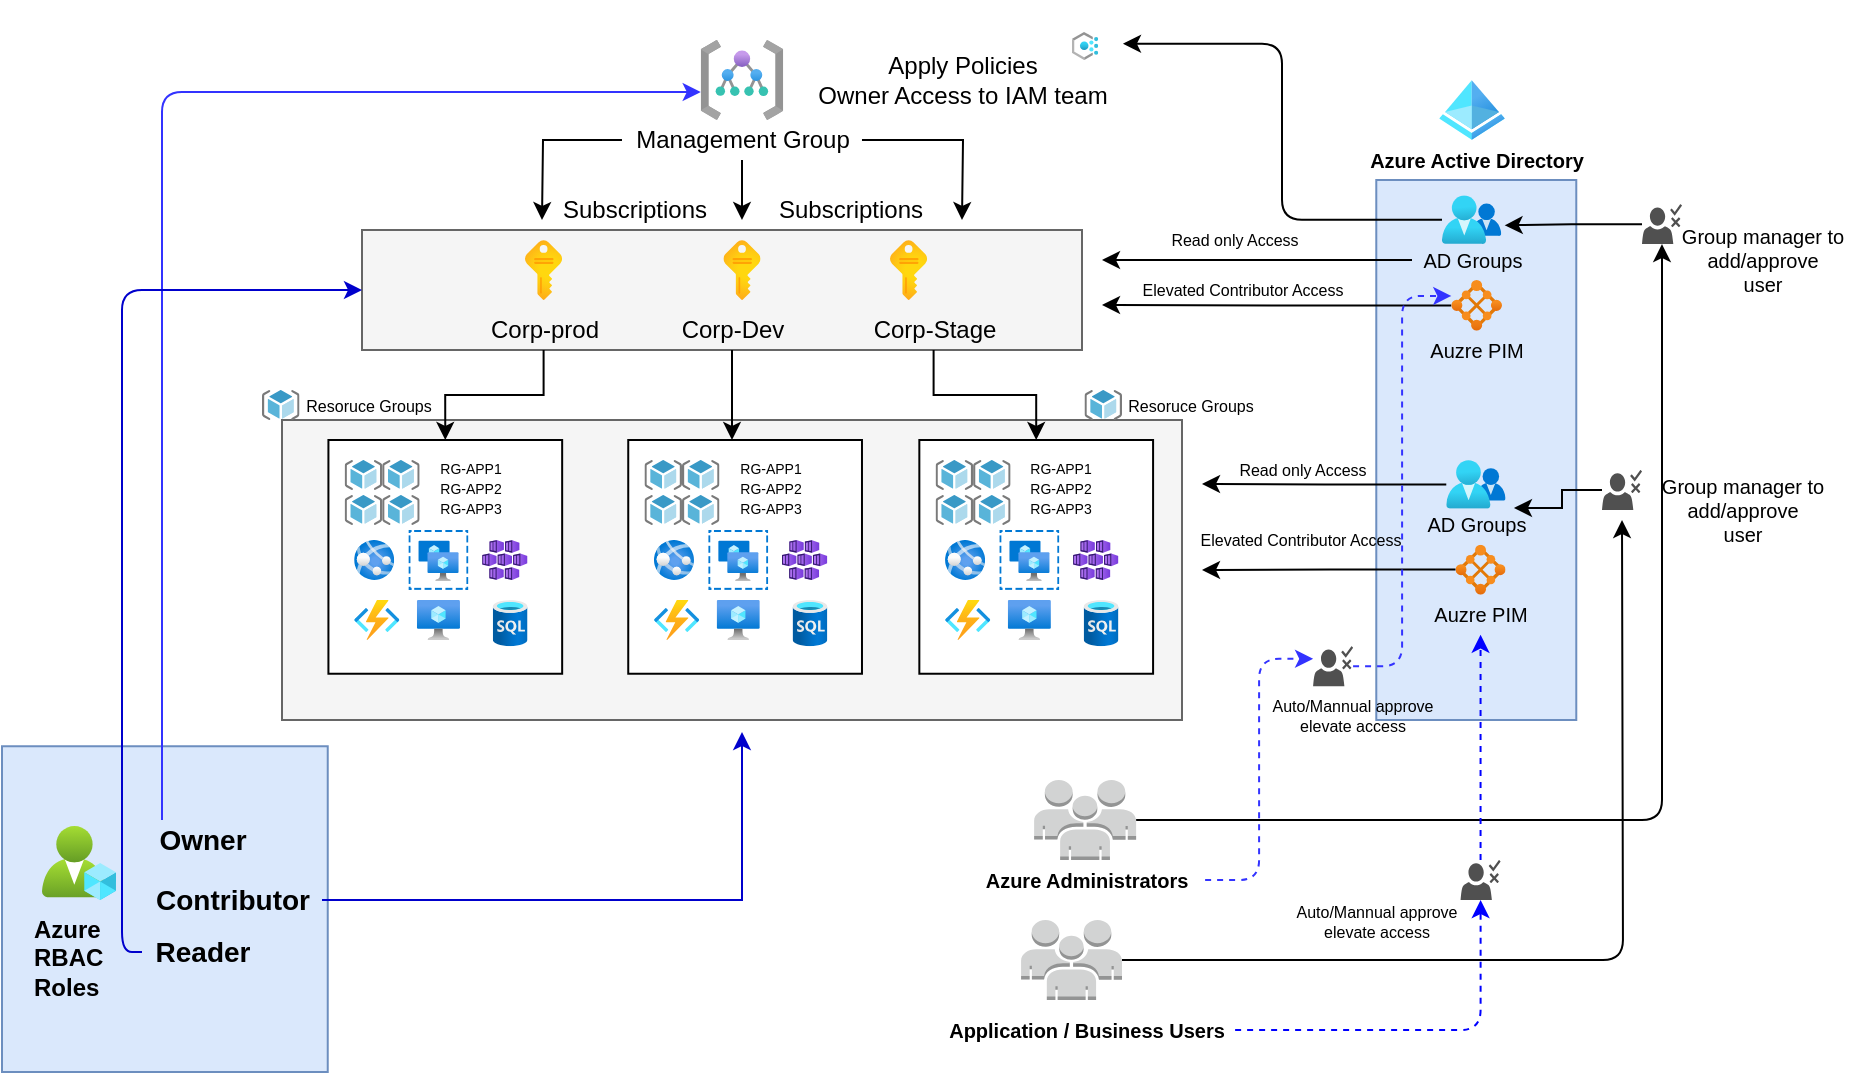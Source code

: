 <mxfile version="14.3.0" type="github">
  <diagram id="sxMJ_nap7cBqD4o1403F" name="Page-1">
    <mxGraphModel dx="1043" dy="507" grid="1" gridSize="10" guides="1" tooltips="1" connect="1" arrows="1" fold="1" page="1" pageScale="1" pageWidth="1169" pageHeight="827" math="0" shadow="0">
      <root>
        <mxCell id="0" />
        <mxCell id="1" parent="0" />
        <mxCell id="un5sAC3a2ipCCexAvyBw-17" value="" style="whiteSpace=wrap;html=1;aspect=fixed;fontSize=14;fillColor=#dae8fc;strokeColor=#6c8ebf;" vertex="1" parent="1">
          <mxGeometry y="477.13" width="162.87" height="162.87" as="geometry" />
        </mxCell>
        <mxCell id="IpSXLrwP37XdnlG8DyKs-26" value="" style="rounded=0;whiteSpace=wrap;html=1;fontSize=8;fillColor=#f5f5f5;strokeColor=#666666;fontColor=#333333;" parent="1" vertex="1">
          <mxGeometry x="140" y="314" width="450" height="150" as="geometry" />
        </mxCell>
        <mxCell id="IpSXLrwP37XdnlG8DyKs-18" value="" style="rounded=0;whiteSpace=wrap;html=1;fontSize=10;fillColor=#dae8fc;strokeColor=#6c8ebf;" parent="1" vertex="1">
          <mxGeometry x="687.14" y="194" width="100" height="270" as="geometry" />
        </mxCell>
        <mxCell id="25LvW-JFgtDjOyR0rEGd-62" value="" style="whiteSpace=wrap;html=1;aspect=fixed;" parent="1" vertex="1">
          <mxGeometry x="163.21" y="324" width="116.87" height="116.87" as="geometry" />
        </mxCell>
        <mxCell id="25LvW-JFgtDjOyR0rEGd-10" value="" style="rounded=0;whiteSpace=wrap;html=1;fillColor=#f5f5f5;strokeColor=#666666;fontColor=#333333;" parent="1" vertex="1">
          <mxGeometry x="180" y="219" width="360" height="60" as="geometry" />
        </mxCell>
        <mxCell id="25LvW-JFgtDjOyR0rEGd-2" value="" style="aspect=fixed;html=1;points=[];align=center;image;fontSize=12;image=img/lib/azure2/general/Management_Groups.svg;" parent="1" vertex="1">
          <mxGeometry x="349.37" y="124" width="41.25" height="40" as="geometry" />
        </mxCell>
        <mxCell id="25LvW-JFgtDjOyR0rEGd-26" style="edgeStyle=orthogonalEdgeStyle;rounded=0;orthogonalLoop=1;jettySize=auto;html=1;" parent="1" source="25LvW-JFgtDjOyR0rEGd-3" edge="1">
          <mxGeometry relative="1" as="geometry">
            <mxPoint x="270" y="214" as="targetPoint" />
          </mxGeometry>
        </mxCell>
        <mxCell id="25LvW-JFgtDjOyR0rEGd-27" style="edgeStyle=orthogonalEdgeStyle;rounded=0;orthogonalLoop=1;jettySize=auto;html=1;" parent="1" source="25LvW-JFgtDjOyR0rEGd-3" edge="1">
          <mxGeometry relative="1" as="geometry">
            <mxPoint x="369.99" y="214" as="targetPoint" />
          </mxGeometry>
        </mxCell>
        <mxCell id="25LvW-JFgtDjOyR0rEGd-122" style="edgeStyle=orthogonalEdgeStyle;rounded=0;orthogonalLoop=1;jettySize=auto;html=1;fontSize=7;" parent="1" source="25LvW-JFgtDjOyR0rEGd-3" edge="1">
          <mxGeometry relative="1" as="geometry">
            <mxPoint x="480" y="214" as="targetPoint" />
          </mxGeometry>
        </mxCell>
        <mxCell id="25LvW-JFgtDjOyR0rEGd-3" value="Management Group" style="text;html=1;align=center;verticalAlign=middle;resizable=0;points=[];autosize=1;" parent="1" vertex="1">
          <mxGeometry x="309.99" y="164" width="120" height="20" as="geometry" />
        </mxCell>
        <mxCell id="25LvW-JFgtDjOyR0rEGd-52" style="edgeStyle=orthogonalEdgeStyle;rounded=0;orthogonalLoop=1;jettySize=auto;html=1;entryX=0.5;entryY=0;entryDx=0;entryDy=0;" parent="1" source="25LvW-JFgtDjOyR0rEGd-6" target="25LvW-JFgtDjOyR0rEGd-62" edge="1">
          <mxGeometry relative="1" as="geometry">
            <mxPoint x="130" y="314" as="targetPoint" />
          </mxGeometry>
        </mxCell>
        <mxCell id="25LvW-JFgtDjOyR0rEGd-6" value="Corp-prod" style="text;html=1;align=center;verticalAlign=middle;resizable=0;points=[];autosize=1;" parent="1" vertex="1">
          <mxGeometry x="235.78" y="259" width="70" height="20" as="geometry" />
        </mxCell>
        <mxCell id="25LvW-JFgtDjOyR0rEGd-53" style="edgeStyle=orthogonalEdgeStyle;rounded=0;orthogonalLoop=1;jettySize=auto;html=1;" parent="1" source="25LvW-JFgtDjOyR0rEGd-7" edge="1">
          <mxGeometry relative="1" as="geometry">
            <mxPoint x="365" y="324" as="targetPoint" />
          </mxGeometry>
        </mxCell>
        <mxCell id="25LvW-JFgtDjOyR0rEGd-7" value="Corp-Dev" style="text;html=1;align=center;verticalAlign=middle;resizable=0;points=[];autosize=1;" parent="1" vertex="1">
          <mxGeometry x="330" y="259" width="70" height="20" as="geometry" />
        </mxCell>
        <mxCell id="25LvW-JFgtDjOyR0rEGd-54" style="edgeStyle=orthogonalEdgeStyle;rounded=0;orthogonalLoop=1;jettySize=auto;html=1;entryX=0.5;entryY=0;entryDx=0;entryDy=0;" parent="1" source="25LvW-JFgtDjOyR0rEGd-8" target="25LvW-JFgtDjOyR0rEGd-107" edge="1">
          <mxGeometry relative="1" as="geometry">
            <mxPoint x="610" y="314" as="targetPoint" />
          </mxGeometry>
        </mxCell>
        <mxCell id="25LvW-JFgtDjOyR0rEGd-8" value="Corp-Stage" style="text;html=1;align=center;verticalAlign=middle;resizable=0;points=[];autosize=1;" parent="1" vertex="1">
          <mxGeometry x="425.78" y="259" width="80" height="20" as="geometry" />
        </mxCell>
        <mxCell id="25LvW-JFgtDjOyR0rEGd-22" value="Apply Policies&lt;br&gt;Owner Access to IAM team" style="text;html=1;align=center;verticalAlign=middle;resizable=0;points=[];autosize=1;" parent="1" vertex="1">
          <mxGeometry x="400" y="129" width="160" height="30" as="geometry" />
        </mxCell>
        <mxCell id="25LvW-JFgtDjOyR0rEGd-29" value="" style="aspect=fixed;html=1;points=[];align=center;image;fontSize=12;image=img/lib/azure2/general/Subscriptions.svg;" parent="1" vertex="1">
          <mxGeometry x="261.49" y="224" width="18.59" height="30" as="geometry" />
        </mxCell>
        <mxCell id="25LvW-JFgtDjOyR0rEGd-30" value="" style="aspect=fixed;html=1;points=[];align=center;image;fontSize=12;image=img/lib/azure2/general/Subscriptions.svg;" parent="1" vertex="1">
          <mxGeometry x="360.7" y="224" width="18.59" height="30" as="geometry" />
        </mxCell>
        <mxCell id="25LvW-JFgtDjOyR0rEGd-31" value="" style="aspect=fixed;html=1;points=[];align=center;image;fontSize=12;image=img/lib/azure2/general/Subscriptions.svg;" parent="1" vertex="1">
          <mxGeometry x="444" y="224" width="18.59" height="30" as="geometry" />
        </mxCell>
        <mxCell id="25LvW-JFgtDjOyR0rEGd-32" value="Subscriptions" style="text;html=1;align=center;verticalAlign=middle;resizable=0;points=[];autosize=1;" parent="1" vertex="1">
          <mxGeometry x="270.7" y="199" width="90" height="20" as="geometry" />
        </mxCell>
        <mxCell id="25LvW-JFgtDjOyR0rEGd-33" value="" style="aspect=fixed;html=1;points=[];align=center;image;fontSize=12;image=img/lib/mscae/ResourceGroup.svg;" parent="1" vertex="1">
          <mxGeometry x="171.33" y="334" width="18.75" height="15" as="geometry" />
        </mxCell>
        <mxCell id="25LvW-JFgtDjOyR0rEGd-34" value="" style="aspect=fixed;html=1;points=[];align=center;image;fontSize=12;image=img/lib/mscae/ResourceGroup.svg;" parent="1" vertex="1">
          <mxGeometry x="190.08" y="351.5" width="18.75" height="15" as="geometry" />
        </mxCell>
        <mxCell id="25LvW-JFgtDjOyR0rEGd-35" value="" style="aspect=fixed;html=1;points=[];align=center;image;fontSize=12;image=img/lib/mscae/ResourceGroup.svg;" parent="1" vertex="1">
          <mxGeometry x="171.33" y="351.5" width="18.75" height="15" as="geometry" />
        </mxCell>
        <mxCell id="25LvW-JFgtDjOyR0rEGd-36" value="" style="aspect=fixed;html=1;points=[];align=center;image;fontSize=12;image=img/lib/mscae/ResourceGroup.svg;" parent="1" vertex="1">
          <mxGeometry x="190.08" y="334" width="18.75" height="15" as="geometry" />
        </mxCell>
        <mxCell id="25LvW-JFgtDjOyR0rEGd-45" value="RG-APP1" style="text;html=1;align=center;verticalAlign=middle;resizable=0;points=[];autosize=1;fontSize=7;" parent="1" vertex="1">
          <mxGeometry x="208.83" y="334" width="50" height="10" as="geometry" />
        </mxCell>
        <mxCell id="25LvW-JFgtDjOyR0rEGd-66" value="RG-APP2" style="text;html=1;align=center;verticalAlign=middle;resizable=0;points=[];autosize=1;fontSize=7;" parent="1" vertex="1">
          <mxGeometry x="208.83" y="344" width="50" height="10" as="geometry" />
        </mxCell>
        <mxCell id="25LvW-JFgtDjOyR0rEGd-67" value="RG-APP3" style="text;html=1;align=center;verticalAlign=middle;resizable=0;points=[];autosize=1;fontSize=7;" parent="1" vertex="1">
          <mxGeometry x="208.83" y="354" width="50" height="10" as="geometry" />
        </mxCell>
        <mxCell id="25LvW-JFgtDjOyR0rEGd-83" value="" style="aspect=fixed;html=1;points=[];align=center;image;fontSize=12;image=img/lib/azure2/compute/App_Services.svg;" parent="1" vertex="1">
          <mxGeometry x="176.08" y="374" width="20" height="20" as="geometry" />
        </mxCell>
        <mxCell id="25LvW-JFgtDjOyR0rEGd-86" value="" style="aspect=fixed;html=1;points=[];align=center;image;fontSize=12;image=img/lib/azure2/compute/Availability_Sets.svg;" parent="1" vertex="1">
          <mxGeometry x="203.21" y="369" width="30" height="30" as="geometry" />
        </mxCell>
        <mxCell id="25LvW-JFgtDjOyR0rEGd-87" value="" style="aspect=fixed;html=1;points=[];align=center;image;fontSize=12;image=img/lib/azure2/compute/Container_Services_Deprecated.svg;" parent="1" vertex="1">
          <mxGeometry x="240.08" y="374" width="22.67" height="20" as="geometry" />
        </mxCell>
        <mxCell id="25LvW-JFgtDjOyR0rEGd-89" value="" style="aspect=fixed;html=1;points=[];align=center;image;fontSize=12;image=img/lib/azure2/compute/Function_Apps.svg;" parent="1" vertex="1">
          <mxGeometry x="176.08" y="404" width="22.67" height="20" as="geometry" />
        </mxCell>
        <mxCell id="25LvW-JFgtDjOyR0rEGd-90" value="" style="aspect=fixed;html=1;points=[];align=center;image;fontSize=12;image=img/lib/azure2/compute/Virtual_Machine.svg;" parent="1" vertex="1">
          <mxGeometry x="207.43" y="404" width="21.56" height="20" as="geometry" />
        </mxCell>
        <mxCell id="25LvW-JFgtDjOyR0rEGd-91" value="" style="aspect=fixed;html=1;points=[];align=center;image;fontSize=12;image=img/lib/azure2/databases/SQL_Database.svg;" parent="1" vertex="1">
          <mxGeometry x="245.4" y="404" width="17.35" height="23.13" as="geometry" />
        </mxCell>
        <mxCell id="25LvW-JFgtDjOyR0rEGd-92" value="" style="whiteSpace=wrap;html=1;aspect=fixed;" parent="1" vertex="1">
          <mxGeometry x="313.12" y="324" width="116.87" height="116.87" as="geometry" />
        </mxCell>
        <mxCell id="25LvW-JFgtDjOyR0rEGd-93" value="" style="aspect=fixed;html=1;points=[];align=center;image;fontSize=12;image=img/lib/mscae/ResourceGroup.svg;" parent="1" vertex="1">
          <mxGeometry x="321.24" y="334" width="18.75" height="15" as="geometry" />
        </mxCell>
        <mxCell id="25LvW-JFgtDjOyR0rEGd-94" value="" style="aspect=fixed;html=1;points=[];align=center;image;fontSize=12;image=img/lib/mscae/ResourceGroup.svg;" parent="1" vertex="1">
          <mxGeometry x="339.99" y="351.5" width="18.75" height="15" as="geometry" />
        </mxCell>
        <mxCell id="25LvW-JFgtDjOyR0rEGd-95" value="" style="aspect=fixed;html=1;points=[];align=center;image;fontSize=12;image=img/lib/mscae/ResourceGroup.svg;" parent="1" vertex="1">
          <mxGeometry x="321.24" y="351.5" width="18.75" height="15" as="geometry" />
        </mxCell>
        <mxCell id="25LvW-JFgtDjOyR0rEGd-96" value="" style="aspect=fixed;html=1;points=[];align=center;image;fontSize=12;image=img/lib/mscae/ResourceGroup.svg;" parent="1" vertex="1">
          <mxGeometry x="339.99" y="334" width="18.75" height="15" as="geometry" />
        </mxCell>
        <mxCell id="25LvW-JFgtDjOyR0rEGd-97" value="RG-APP1" style="text;html=1;align=center;verticalAlign=middle;resizable=0;points=[];autosize=1;fontSize=7;" parent="1" vertex="1">
          <mxGeometry x="358.74" y="334" width="50" height="10" as="geometry" />
        </mxCell>
        <mxCell id="25LvW-JFgtDjOyR0rEGd-98" value="RG-APP2" style="text;html=1;align=center;verticalAlign=middle;resizable=0;points=[];autosize=1;fontSize=7;" parent="1" vertex="1">
          <mxGeometry x="358.74" y="344" width="50" height="10" as="geometry" />
        </mxCell>
        <mxCell id="25LvW-JFgtDjOyR0rEGd-99" value="RG-APP3" style="text;html=1;align=center;verticalAlign=middle;resizable=0;points=[];autosize=1;fontSize=7;" parent="1" vertex="1">
          <mxGeometry x="358.74" y="354" width="50" height="10" as="geometry" />
        </mxCell>
        <mxCell id="25LvW-JFgtDjOyR0rEGd-100" value="" style="aspect=fixed;html=1;points=[];align=center;image;fontSize=12;image=img/lib/azure2/compute/App_Services.svg;" parent="1" vertex="1">
          <mxGeometry x="325.99" y="374" width="20" height="20" as="geometry" />
        </mxCell>
        <mxCell id="25LvW-JFgtDjOyR0rEGd-101" value="" style="aspect=fixed;html=1;points=[];align=center;image;fontSize=12;image=img/lib/azure2/compute/Availability_Sets.svg;" parent="1" vertex="1">
          <mxGeometry x="353.12" y="369" width="30" height="30" as="geometry" />
        </mxCell>
        <mxCell id="25LvW-JFgtDjOyR0rEGd-102" value="" style="aspect=fixed;html=1;points=[];align=center;image;fontSize=12;image=img/lib/azure2/compute/Container_Services_Deprecated.svg;" parent="1" vertex="1">
          <mxGeometry x="389.99" y="374" width="22.67" height="20" as="geometry" />
        </mxCell>
        <mxCell id="25LvW-JFgtDjOyR0rEGd-103" value="" style="aspect=fixed;html=1;points=[];align=center;image;fontSize=12;image=img/lib/azure2/compute/Function_Apps.svg;" parent="1" vertex="1">
          <mxGeometry x="325.99" y="404" width="22.67" height="20" as="geometry" />
        </mxCell>
        <mxCell id="25LvW-JFgtDjOyR0rEGd-104" value="" style="aspect=fixed;html=1;points=[];align=center;image;fontSize=12;image=img/lib/azure2/compute/Virtual_Machine.svg;" parent="1" vertex="1">
          <mxGeometry x="357.34" y="404" width="21.56" height="20" as="geometry" />
        </mxCell>
        <mxCell id="25LvW-JFgtDjOyR0rEGd-105" value="" style="aspect=fixed;html=1;points=[];align=center;image;fontSize=12;image=img/lib/azure2/databases/SQL_Database.svg;" parent="1" vertex="1">
          <mxGeometry x="395.31" y="404" width="17.35" height="23.13" as="geometry" />
        </mxCell>
        <mxCell id="25LvW-JFgtDjOyR0rEGd-107" value="" style="whiteSpace=wrap;html=1;aspect=fixed;" parent="1" vertex="1">
          <mxGeometry x="458.67" y="324" width="116.87" height="116.87" as="geometry" />
        </mxCell>
        <mxCell id="25LvW-JFgtDjOyR0rEGd-108" value="" style="aspect=fixed;html=1;points=[];align=center;image;fontSize=12;image=img/lib/mscae/ResourceGroup.svg;" parent="1" vertex="1">
          <mxGeometry x="466.79" y="334" width="18.75" height="15" as="geometry" />
        </mxCell>
        <mxCell id="25LvW-JFgtDjOyR0rEGd-109" value="" style="aspect=fixed;html=1;points=[];align=center;image;fontSize=12;image=img/lib/mscae/ResourceGroup.svg;" parent="1" vertex="1">
          <mxGeometry x="485.54" y="351.5" width="18.75" height="15" as="geometry" />
        </mxCell>
        <mxCell id="25LvW-JFgtDjOyR0rEGd-110" value="" style="aspect=fixed;html=1;points=[];align=center;image;fontSize=12;image=img/lib/mscae/ResourceGroup.svg;" parent="1" vertex="1">
          <mxGeometry x="466.79" y="351.5" width="18.75" height="15" as="geometry" />
        </mxCell>
        <mxCell id="25LvW-JFgtDjOyR0rEGd-111" value="" style="aspect=fixed;html=1;points=[];align=center;image;fontSize=12;image=img/lib/mscae/ResourceGroup.svg;" parent="1" vertex="1">
          <mxGeometry x="485.54" y="334" width="18.75" height="15" as="geometry" />
        </mxCell>
        <mxCell id="25LvW-JFgtDjOyR0rEGd-112" value="RG-APP1" style="text;html=1;align=center;verticalAlign=middle;resizable=0;points=[];autosize=1;fontSize=7;" parent="1" vertex="1">
          <mxGeometry x="504.29" y="334" width="50" height="10" as="geometry" />
        </mxCell>
        <mxCell id="25LvW-JFgtDjOyR0rEGd-113" value="RG-APP2" style="text;html=1;align=center;verticalAlign=middle;resizable=0;points=[];autosize=1;fontSize=7;" parent="1" vertex="1">
          <mxGeometry x="504.29" y="344" width="50" height="10" as="geometry" />
        </mxCell>
        <mxCell id="25LvW-JFgtDjOyR0rEGd-114" value="RG-APP3" style="text;html=1;align=center;verticalAlign=middle;resizable=0;points=[];autosize=1;fontSize=7;" parent="1" vertex="1">
          <mxGeometry x="504.29" y="354" width="50" height="10" as="geometry" />
        </mxCell>
        <mxCell id="25LvW-JFgtDjOyR0rEGd-115" value="" style="aspect=fixed;html=1;points=[];align=center;image;fontSize=12;image=img/lib/azure2/compute/App_Services.svg;" parent="1" vertex="1">
          <mxGeometry x="471.54" y="374" width="20" height="20" as="geometry" />
        </mxCell>
        <mxCell id="25LvW-JFgtDjOyR0rEGd-116" value="" style="aspect=fixed;html=1;points=[];align=center;image;fontSize=12;image=img/lib/azure2/compute/Availability_Sets.svg;" parent="1" vertex="1">
          <mxGeometry x="498.67" y="369" width="30" height="30" as="geometry" />
        </mxCell>
        <mxCell id="25LvW-JFgtDjOyR0rEGd-117" value="" style="aspect=fixed;html=1;points=[];align=center;image;fontSize=12;image=img/lib/azure2/compute/Container_Services_Deprecated.svg;" parent="1" vertex="1">
          <mxGeometry x="535.54" y="374" width="22.67" height="20" as="geometry" />
        </mxCell>
        <mxCell id="25LvW-JFgtDjOyR0rEGd-118" value="" style="aspect=fixed;html=1;points=[];align=center;image;fontSize=12;image=img/lib/azure2/compute/Function_Apps.svg;" parent="1" vertex="1">
          <mxGeometry x="471.54" y="404" width="22.67" height="20" as="geometry" />
        </mxCell>
        <mxCell id="25LvW-JFgtDjOyR0rEGd-119" value="" style="aspect=fixed;html=1;points=[];align=center;image;fontSize=12;image=img/lib/azure2/compute/Virtual_Machine.svg;" parent="1" vertex="1">
          <mxGeometry x="502.89" y="404" width="21.56" height="20" as="geometry" />
        </mxCell>
        <mxCell id="25LvW-JFgtDjOyR0rEGd-120" value="" style="aspect=fixed;html=1;points=[];align=center;image;fontSize=12;image=img/lib/azure2/databases/SQL_Database.svg;" parent="1" vertex="1">
          <mxGeometry x="540.86" y="404" width="17.35" height="23.13" as="geometry" />
        </mxCell>
        <mxCell id="25LvW-JFgtDjOyR0rEGd-121" value="Subscriptions" style="text;html=1;align=center;verticalAlign=middle;resizable=0;points=[];autosize=1;" parent="1" vertex="1">
          <mxGeometry x="378.9" y="199" width="90" height="20" as="geometry" />
        </mxCell>
        <mxCell id="25LvW-JFgtDjOyR0rEGd-123" value="" style="aspect=fixed;html=1;points=[];align=center;image;fontSize=12;image=img/lib/azure2/management_governance/Policy.svg;" parent="1" vertex="1">
          <mxGeometry x="534.99" y="120" width="13.13" height="14" as="geometry" />
        </mxCell>
        <mxCell id="IpSXLrwP37XdnlG8DyKs-1" value="" style="aspect=fixed;html=1;points=[];align=center;image;fontSize=12;image=img/lib/azure2/identity/Azure_Active_Directory.svg;" parent="1" vertex="1">
          <mxGeometry x="718.6" y="144" width="32.81" height="30" as="geometry" />
        </mxCell>
        <mxCell id="IpSXLrwP37XdnlG8DyKs-3" value="Azure Active Directory" style="text;html=1;align=center;verticalAlign=middle;resizable=0;points=[];autosize=1;fontSize=10;fontStyle=1" parent="1" vertex="1">
          <mxGeometry x="677.14" y="174" width="120" height="20" as="geometry" />
        </mxCell>
        <mxCell id="IpSXLrwP37XdnlG8DyKs-87" style="edgeStyle=orthogonalEdgeStyle;rounded=1;orthogonalLoop=1;jettySize=auto;html=1;entryX=1.003;entryY=-0.104;entryDx=0;entryDy=0;entryPerimeter=0;fontSize=6;" parent="1" source="IpSXLrwP37XdnlG8DyKs-6" target="25LvW-JFgtDjOyR0rEGd-22" edge="1">
          <mxGeometry relative="1" as="geometry" />
        </mxCell>
        <mxCell id="IpSXLrwP37XdnlG8DyKs-6" value="" style="aspect=fixed;html=1;points=[];align=center;image;fontSize=12;image=img/lib/azure2/identity/Groups.svg;" parent="1" vertex="1">
          <mxGeometry x="720" y="201.66" width="29.64" height="24.4" as="geometry" />
        </mxCell>
        <mxCell id="IpSXLrwP37XdnlG8DyKs-20" style="edgeStyle=orthogonalEdgeStyle;rounded=0;orthogonalLoop=1;jettySize=auto;html=1;fontSize=10;" parent="1" source="IpSXLrwP37XdnlG8DyKs-9" edge="1">
          <mxGeometry relative="1" as="geometry">
            <mxPoint x="550" y="256.5" as="targetPoint" />
          </mxGeometry>
        </mxCell>
        <mxCell id="IpSXLrwP37XdnlG8DyKs-9" value="" style="aspect=fixed;html=1;points=[];align=center;image;fontSize=12;image=img/lib/azure2/compute/Mesh_Applications.svg;" parent="1" vertex="1">
          <mxGeometry x="724.64" y="244" width="25.36" height="25.36" as="geometry" />
        </mxCell>
        <mxCell id="IpSXLrwP37XdnlG8DyKs-11" value="Auzre PIM" style="text;html=1;align=center;verticalAlign=middle;resizable=0;points=[];autosize=1;fontSize=10;" parent="1" vertex="1">
          <mxGeometry x="707.14" y="269" width="60" height="20" as="geometry" />
        </mxCell>
        <mxCell id="IpSXLrwP37XdnlG8DyKs-19" style="edgeStyle=orthogonalEdgeStyle;rounded=0;orthogonalLoop=1;jettySize=auto;html=1;fontSize=10;" parent="1" source="IpSXLrwP37XdnlG8DyKs-13" edge="1">
          <mxGeometry relative="1" as="geometry">
            <mxPoint x="550" y="234" as="targetPoint" />
          </mxGeometry>
        </mxCell>
        <mxCell id="IpSXLrwP37XdnlG8DyKs-13" value="AD Groups" style="text;html=1;align=center;verticalAlign=middle;resizable=0;points=[];autosize=1;fontSize=10;" parent="1" vertex="1">
          <mxGeometry x="705" y="224" width="60" height="20" as="geometry" />
        </mxCell>
        <mxCell id="IpSXLrwP37XdnlG8DyKs-23" style="edgeStyle=orthogonalEdgeStyle;rounded=0;orthogonalLoop=1;jettySize=auto;html=1;fontSize=8;" parent="1" source="IpSXLrwP37XdnlG8DyKs-14" edge="1">
          <mxGeometry relative="1" as="geometry">
            <mxPoint x="600" y="346" as="targetPoint" />
          </mxGeometry>
        </mxCell>
        <mxCell id="IpSXLrwP37XdnlG8DyKs-14" value="" style="aspect=fixed;html=1;points=[];align=center;image;fontSize=12;image=img/lib/azure2/identity/Groups.svg;" parent="1" vertex="1">
          <mxGeometry x="722.14" y="334" width="29.64" height="24.4" as="geometry" />
        </mxCell>
        <mxCell id="IpSXLrwP37XdnlG8DyKs-24" style="edgeStyle=orthogonalEdgeStyle;rounded=0;orthogonalLoop=1;jettySize=auto;html=1;fontSize=8;" parent="1" source="IpSXLrwP37XdnlG8DyKs-15" edge="1">
          <mxGeometry relative="1" as="geometry">
            <mxPoint x="600" y="389" as="targetPoint" />
          </mxGeometry>
        </mxCell>
        <mxCell id="IpSXLrwP37XdnlG8DyKs-15" value="" style="aspect=fixed;html=1;points=[];align=center;image;fontSize=12;image=img/lib/azure2/compute/Mesh_Applications.svg;" parent="1" vertex="1">
          <mxGeometry x="726.78" y="376.34" width="25" height="25" as="geometry" />
        </mxCell>
        <mxCell id="IpSXLrwP37XdnlG8DyKs-16" value="Auzre PIM" style="text;html=1;align=center;verticalAlign=middle;resizable=0;points=[];autosize=1;fontSize=10;" parent="1" vertex="1">
          <mxGeometry x="709.28" y="401.34" width="60" height="20" as="geometry" />
        </mxCell>
        <mxCell id="IpSXLrwP37XdnlG8DyKs-17" value="AD Groups" style="text;html=1;align=center;verticalAlign=middle;resizable=0;points=[];autosize=1;fontSize=10;" parent="1" vertex="1">
          <mxGeometry x="707.14" y="356.34" width="60" height="20" as="geometry" />
        </mxCell>
        <mxCell id="IpSXLrwP37XdnlG8DyKs-21" value="Read only Access" style="text;html=1;align=center;verticalAlign=middle;resizable=0;points=[];autosize=1;fontSize=8;" parent="1" vertex="1">
          <mxGeometry x="575.54" y="214" width="80" height="20" as="geometry" />
        </mxCell>
        <mxCell id="IpSXLrwP37XdnlG8DyKs-22" value="Elevated Contributor Access" style="text;html=1;align=center;verticalAlign=middle;resizable=0;points=[];autosize=1;fontSize=8;" parent="1" vertex="1">
          <mxGeometry x="560" y="239" width="120" height="20" as="geometry" />
        </mxCell>
        <mxCell id="IpSXLrwP37XdnlG8DyKs-27" value="" style="aspect=fixed;html=1;points=[];align=center;image;fontSize=12;image=img/lib/mscae/ResourceGroup.svg;" parent="1" vertex="1">
          <mxGeometry x="541.25" y="299" width="18.75" height="15" as="geometry" />
        </mxCell>
        <mxCell id="IpSXLrwP37XdnlG8DyKs-28" value="Resoruce Groups" style="text;html=1;align=center;verticalAlign=middle;resizable=0;points=[];autosize=1;fontSize=8;" parent="1" vertex="1">
          <mxGeometry x="554.29" y="296.5" width="80" height="20" as="geometry" />
        </mxCell>
        <mxCell id="IpSXLrwP37XdnlG8DyKs-29" value="" style="aspect=fixed;html=1;points=[];align=center;image;fontSize=12;image=img/lib/mscae/ResourceGroup.svg;" parent="1" vertex="1">
          <mxGeometry x="130" y="299" width="18.75" height="15" as="geometry" />
        </mxCell>
        <mxCell id="IpSXLrwP37XdnlG8DyKs-30" value="Resoruce Groups" style="text;html=1;align=center;verticalAlign=middle;resizable=0;points=[];autosize=1;fontSize=8;" parent="1" vertex="1">
          <mxGeometry x="143.04" y="296.5" width="80" height="20" as="geometry" />
        </mxCell>
        <mxCell id="IpSXLrwP37XdnlG8DyKs-31" value="Read only Access" style="text;html=1;align=center;verticalAlign=middle;resizable=0;points=[];autosize=1;fontSize=8;" parent="1" vertex="1">
          <mxGeometry x="610" y="329" width="80" height="20" as="geometry" />
        </mxCell>
        <mxCell id="IpSXLrwP37XdnlG8DyKs-32" value="Elevated Contributor Access" style="text;html=1;align=center;verticalAlign=middle;resizable=0;points=[];autosize=1;fontSize=8;" parent="1" vertex="1">
          <mxGeometry x="589.28" y="364" width="120" height="20" as="geometry" />
        </mxCell>
        <mxCell id="IpSXLrwP37XdnlG8DyKs-49" style="edgeStyle=orthogonalEdgeStyle;rounded=1;orthogonalLoop=1;jettySize=auto;html=1;fontSize=10;" parent="1" source="IpSXLrwP37XdnlG8DyKs-36" target="IpSXLrwP37XdnlG8DyKs-40" edge="1">
          <mxGeometry relative="1" as="geometry" />
        </mxCell>
        <mxCell id="IpSXLrwP37XdnlG8DyKs-36" value="" style="outlineConnect=0;dashed=0;verticalLabelPosition=bottom;verticalAlign=top;align=center;html=1;shape=mxgraph.aws3.users;fillColor=#D2D3D3;gradientColor=none;fontSize=8;" parent="1" vertex="1">
          <mxGeometry x="516.06" y="494" width="51" height="40" as="geometry" />
        </mxCell>
        <mxCell id="IpSXLrwP37XdnlG8DyKs-47" style="edgeStyle=orthogonalEdgeStyle;rounded=1;orthogonalLoop=1;jettySize=auto;html=1;fontSize=10;" parent="1" source="IpSXLrwP37XdnlG8DyKs-37" edge="1">
          <mxGeometry relative="1" as="geometry">
            <mxPoint x="810" y="364" as="targetPoint" />
          </mxGeometry>
        </mxCell>
        <mxCell id="IpSXLrwP37XdnlG8DyKs-37" value="" style="outlineConnect=0;dashed=0;verticalLabelPosition=bottom;verticalAlign=top;align=center;html=1;shape=mxgraph.aws3.users;fillColor=#D2D3D3;gradientColor=none;fontSize=8;" parent="1" vertex="1">
          <mxGeometry x="509.54" y="564" width="50.46" height="40" as="geometry" />
        </mxCell>
        <mxCell id="IpSXLrwP37XdnlG8DyKs-41" style="edgeStyle=orthogonalEdgeStyle;rounded=0;orthogonalLoop=1;jettySize=auto;html=1;entryX=1.057;entryY=0.615;entryDx=0;entryDy=0;entryPerimeter=0;fontSize=8;" parent="1" source="IpSXLrwP37XdnlG8DyKs-40" target="IpSXLrwP37XdnlG8DyKs-6" edge="1">
          <mxGeometry relative="1" as="geometry" />
        </mxCell>
        <mxCell id="IpSXLrwP37XdnlG8DyKs-40" value="" style="pointerEvents=1;shadow=0;dashed=0;html=1;strokeColor=none;fillColor=#505050;labelPosition=center;verticalLabelPosition=bottom;verticalAlign=top;outlineConnect=0;align=center;shape=mxgraph.office.users.approver;fontSize=8;" parent="1" vertex="1">
          <mxGeometry x="820" y="206.06" width="20" height="20" as="geometry" />
        </mxCell>
        <mxCell id="IpSXLrwP37XdnlG8DyKs-50" style="edgeStyle=orthogonalEdgeStyle;rounded=1;orthogonalLoop=1;jettySize=auto;html=1;entryX=0.001;entryY=0.315;entryDx=0;entryDy=0;fontSize=10;entryPerimeter=0;dashed=1;strokeColor=#3333FF;" parent="1" source="IpSXLrwP37XdnlG8DyKs-61" target="IpSXLrwP37XdnlG8DyKs-9" edge="1">
          <mxGeometry relative="1" as="geometry" />
        </mxCell>
        <mxCell id="IpSXLrwP37XdnlG8DyKs-42" value="Azure Administrators" style="text;html=1;align=center;verticalAlign=middle;resizable=0;points=[];autosize=1;fontSize=10;fontStyle=1" parent="1" vertex="1">
          <mxGeometry x="481.56" y="534" width="120" height="20" as="geometry" />
        </mxCell>
        <mxCell id="IpSXLrwP37XdnlG8DyKs-51" style="edgeStyle=orthogonalEdgeStyle;orthogonalLoop=1;jettySize=auto;html=1;fontSize=10;rounded=1;dashed=1;strokeColor=#0000FF;" parent="1" source="IpSXLrwP37XdnlG8DyKs-56" target="IpSXLrwP37XdnlG8DyKs-16" edge="1">
          <mxGeometry relative="1" as="geometry" />
        </mxCell>
        <mxCell id="IpSXLrwP37XdnlG8DyKs-45" value="Application / Business Users" style="text;html=1;align=center;verticalAlign=middle;resizable=0;points=[];autosize=1;fontSize=10;fontStyle=1" parent="1" vertex="1">
          <mxGeometry x="466.56" y="609" width="150" height="20" as="geometry" />
        </mxCell>
        <mxCell id="IpSXLrwP37XdnlG8DyKs-48" style="edgeStyle=orthogonalEdgeStyle;rounded=0;orthogonalLoop=1;jettySize=auto;html=1;entryX=0.814;entryY=0.083;entryDx=0;entryDy=0;entryPerimeter=0;fontSize=10;" parent="1" source="IpSXLrwP37XdnlG8DyKs-46" target="IpSXLrwP37XdnlG8DyKs-17" edge="1">
          <mxGeometry relative="1" as="geometry" />
        </mxCell>
        <mxCell id="IpSXLrwP37XdnlG8DyKs-46" value="" style="pointerEvents=1;shadow=0;dashed=0;html=1;strokeColor=none;fillColor=#505050;labelPosition=center;verticalLabelPosition=bottom;verticalAlign=top;outlineConnect=0;align=center;shape=mxgraph.office.users.approver;fontSize=8;" parent="1" vertex="1">
          <mxGeometry x="800" y="339" width="20" height="20" as="geometry" />
        </mxCell>
        <mxCell id="IpSXLrwP37XdnlG8DyKs-56" value="" style="pointerEvents=1;shadow=0;dashed=0;html=1;strokeColor=none;fillColor=#505050;labelPosition=center;verticalLabelPosition=bottom;verticalAlign=top;outlineConnect=0;align=center;shape=mxgraph.office.users.approver;fontSize=8;" parent="1" vertex="1">
          <mxGeometry x="729.28" y="534" width="20" height="20" as="geometry" />
        </mxCell>
        <mxCell id="IpSXLrwP37XdnlG8DyKs-57" style="edgeStyle=orthogonalEdgeStyle;orthogonalLoop=1;jettySize=auto;html=1;fontSize=10;rounded=1;dashed=1;strokeColor=#0000FF;" parent="1" source="IpSXLrwP37XdnlG8DyKs-45" target="IpSXLrwP37XdnlG8DyKs-56" edge="1">
          <mxGeometry relative="1" as="geometry">
            <mxPoint x="616.56" y="619" as="sourcePoint" />
            <mxPoint x="739.267" y="421.34" as="targetPoint" />
          </mxGeometry>
        </mxCell>
        <mxCell id="IpSXLrwP37XdnlG8DyKs-58" value="Group manager to&lt;br&gt;add/approve&lt;br&gt;user" style="text;html=1;align=center;verticalAlign=middle;resizable=0;points=[];autosize=1;fontSize=10;" parent="1" vertex="1">
          <mxGeometry x="830" y="214" width="100" height="40" as="geometry" />
        </mxCell>
        <mxCell id="IpSXLrwP37XdnlG8DyKs-59" value="Group manager to&lt;br&gt;add/approve&lt;br&gt;user" style="text;html=1;align=center;verticalAlign=middle;resizable=0;points=[];autosize=1;fontSize=10;" parent="1" vertex="1">
          <mxGeometry x="820" y="339" width="100" height="40" as="geometry" />
        </mxCell>
        <mxCell id="IpSXLrwP37XdnlG8DyKs-60" value="Auto/Mannual approve&lt;br style=&quot;font-size: 8px;&quot;&gt;elevate access" style="text;html=1;align=center;verticalAlign=middle;resizable=0;points=[];autosize=1;fontSize=8;" parent="1" vertex="1">
          <mxGeometry x="636.56" y="550" width="100" height="30" as="geometry" />
        </mxCell>
        <mxCell id="IpSXLrwP37XdnlG8DyKs-61" value="" style="pointerEvents=1;shadow=0;dashed=0;html=1;strokeColor=none;fillColor=#505050;labelPosition=center;verticalLabelPosition=bottom;verticalAlign=top;outlineConnect=0;align=center;shape=mxgraph.office.users.approver;fontSize=8;" parent="1" vertex="1">
          <mxGeometry x="655.54" y="427.13" width="20" height="20" as="geometry" />
        </mxCell>
        <mxCell id="IpSXLrwP37XdnlG8DyKs-63" style="edgeStyle=orthogonalEdgeStyle;rounded=1;orthogonalLoop=1;jettySize=auto;html=1;entryX=0.001;entryY=0.315;entryDx=0;entryDy=0;fontSize=10;entryPerimeter=0;dashed=1;strokeColor=#3333FF;" parent="1" source="IpSXLrwP37XdnlG8DyKs-42" target="IpSXLrwP37XdnlG8DyKs-61" edge="1">
          <mxGeometry relative="1" as="geometry">
            <mxPoint x="601.56" y="544.067" as="sourcePoint" />
            <mxPoint x="724.665" y="251.988" as="targetPoint" />
          </mxGeometry>
        </mxCell>
        <mxCell id="IpSXLrwP37XdnlG8DyKs-64" value="Auto/Mannual approve&lt;br style=&quot;font-size: 8px;&quot;&gt;elevate access" style="text;html=1;align=center;verticalAlign=middle;resizable=0;points=[];autosize=1;fontSize=8;" parent="1" vertex="1">
          <mxGeometry x="624.56" y="447.13" width="100" height="30" as="geometry" />
        </mxCell>
        <mxCell id="IpSXLrwP37XdnlG8DyKs-70" value="" style="shape=image;html=1;verticalAlign=top;verticalLabelPosition=bottom;labelBackgroundColor=#ffffff;imageAspect=0;aspect=fixed;image=https://cdn3.iconfinder.com/data/icons/letters-and-numbers-1/32/number_2_green-128.png;fontSize=8;" parent="1" vertex="1">
          <mxGeometry x="235.78" y="194" width="14" height="14" as="geometry" />
        </mxCell>
        <mxCell id="IpSXLrwP37XdnlG8DyKs-75" value="" style="shape=image;html=1;verticalAlign=top;verticalLabelPosition=bottom;labelBackgroundColor=#ffffff;imageAspect=0;aspect=fixed;image=https://cdn3.iconfinder.com/data/icons/letters-and-numbers-1/32/number_3_blue-128.png;fontSize=8;" parent="1" vertex="1">
          <mxGeometry x="758" y="146" width="14" height="14" as="geometry" />
        </mxCell>
        <mxCell id="IpSXLrwP37XdnlG8DyKs-76" value="" style="shape=image;html=1;verticalAlign=top;verticalLabelPosition=bottom;labelBackgroundColor=#ffffff;imageAspect=0;aspect=fixed;image=https://cdn3.iconfinder.com/data/icons/letters-and-numbers-1/32/number_4_green-128.png;fontSize=6;" parent="1" vertex="1">
          <mxGeometry x="840" y="192" width="14" height="14" as="geometry" />
        </mxCell>
        <mxCell id="IpSXLrwP37XdnlG8DyKs-77" value="" style="shape=image;html=1;verticalAlign=top;verticalLabelPosition=bottom;labelBackgroundColor=#ffffff;imageAspect=0;aspect=fixed;image=https://cdn3.iconfinder.com/data/icons/letters-and-numbers-1/32/number_5_green-128.png;fontSize=6;" parent="1" vertex="1">
          <mxGeometry x="466.79" y="504.5" width="14" height="14" as="geometry" />
        </mxCell>
        <mxCell id="IpSXLrwP37XdnlG8DyKs-78" value="" style="shape=image;html=1;verticalAlign=top;verticalLabelPosition=bottom;labelBackgroundColor=#ffffff;imageAspect=0;aspect=fixed;image=https://cdn3.iconfinder.com/data/icons/letters-and-numbers-1/32/number_6_blue-128.png;fontSize=6;" parent="1" vertex="1">
          <mxGeometry x="465.56" y="576" width="14" height="14" as="geometry" />
        </mxCell>
        <mxCell id="IpSXLrwP37XdnlG8DyKs-81" value="" style="shape=image;html=1;verticalAlign=top;verticalLabelPosition=bottom;labelBackgroundColor=#ffffff;imageAspect=0;aspect=fixed;image=https://cdn3.iconfinder.com/data/icons/letters-and-numbers-1/32/number_1_green-128.png;fontSize=6;" parent="1" vertex="1">
          <mxGeometry x="446.59" y="104" width="14" height="14" as="geometry" />
        </mxCell>
        <mxCell id="un5sAC3a2ipCCexAvyBw-1" value="" style="aspect=fixed;html=1;points=[];align=center;image;fontSize=12;image=img/lib/azure2/intune/Azure_AD_Roles_and_Administrators.svg;" vertex="1" parent="1">
          <mxGeometry x="20" y="517" width="37" height="37" as="geometry" />
        </mxCell>
        <mxCell id="un5sAC3a2ipCCexAvyBw-14" style="edgeStyle=elbowEdgeStyle;orthogonalLoop=1;jettySize=auto;elbow=vertical;html=1;fontSize=14;rounded=1;strokeColor=#3333FF;" edge="1" parent="1" source="un5sAC3a2ipCCexAvyBw-2" target="25LvW-JFgtDjOyR0rEGd-2">
          <mxGeometry relative="1" as="geometry">
            <Array as="points">
              <mxPoint x="80" y="150" />
              <mxPoint x="90" y="250" />
              <mxPoint x="120" y="150" />
            </Array>
          </mxGeometry>
        </mxCell>
        <mxCell id="un5sAC3a2ipCCexAvyBw-2" value="Owner" style="text;html=1;align=center;verticalAlign=middle;resizable=0;points=[];autosize=1;fontStyle=1;fontSize=14;" vertex="1" parent="1">
          <mxGeometry x="70" y="514" width="60" height="20" as="geometry" />
        </mxCell>
        <mxCell id="un5sAC3a2ipCCexAvyBw-3" value="&lt;b&gt;Azure &lt;br&gt;RBAC&amp;nbsp;&lt;br&gt;Roles&lt;/b&gt;" style="text;html=1;align=left;verticalAlign=middle;resizable=0;points=[];autosize=1;" vertex="1" parent="1">
          <mxGeometry x="13.5" y="558" width="50" height="50" as="geometry" />
        </mxCell>
        <mxCell id="un5sAC3a2ipCCexAvyBw-13" style="edgeStyle=elbowEdgeStyle;rounded=0;orthogonalLoop=1;jettySize=auto;elbow=vertical;html=1;fontSize=14;strokeColor=#0000CC;" edge="1" parent="1" source="un5sAC3a2ipCCexAvyBw-4">
          <mxGeometry relative="1" as="geometry">
            <mxPoint x="370" y="470" as="targetPoint" />
            <Array as="points">
              <mxPoint x="200" y="554" />
              <mxPoint x="140" y="540" />
              <mxPoint x="160" y="520" />
              <mxPoint x="190" y="500" />
              <mxPoint x="180" y="500" />
              <mxPoint x="170" y="520" />
              <mxPoint x="180" y="507" />
            </Array>
          </mxGeometry>
        </mxCell>
        <mxCell id="un5sAC3a2ipCCexAvyBw-4" value="Contributor" style="text;html=1;align=center;verticalAlign=middle;resizable=0;points=[];autosize=1;fontStyle=1;fontSize=14;" vertex="1" parent="1">
          <mxGeometry x="70.0" y="544" width="90" height="20" as="geometry" />
        </mxCell>
        <mxCell id="un5sAC3a2ipCCexAvyBw-15" style="edgeStyle=elbowEdgeStyle;rounded=1;orthogonalLoop=1;jettySize=auto;elbow=vertical;html=1;strokeColor=#0000CC;fontSize=14;entryX=0;entryY=0.5;entryDx=0;entryDy=0;" edge="1" parent="1" source="un5sAC3a2ipCCexAvyBw-9" target="25LvW-JFgtDjOyR0rEGd-10">
          <mxGeometry relative="1" as="geometry">
            <mxPoint x="100" y="146.863" as="targetPoint" />
            <Array as="points">
              <mxPoint x="60" y="390" />
              <mxPoint x="30" y="290" />
              <mxPoint x="90" y="260" />
              <mxPoint x="30" y="130" />
            </Array>
          </mxGeometry>
        </mxCell>
        <mxCell id="un5sAC3a2ipCCexAvyBw-9" value="Reader" style="text;html=1;align=center;verticalAlign=middle;resizable=0;points=[];autosize=1;fontStyle=1;fontSize=14;" vertex="1" parent="1">
          <mxGeometry x="70.0" y="570" width="60" height="20" as="geometry" />
        </mxCell>
        <mxCell id="un5sAC3a2ipCCexAvyBw-18" value="" style="shape=image;html=1;verticalAlign=top;verticalLabelPosition=bottom;labelBackgroundColor=#ffffff;imageAspect=0;aspect=fixed;image=https://cdn3.iconfinder.com/data/icons/letters-and-numbers-1/32/number_3_blue-128.png;fontSize=8;" vertex="1" parent="1">
          <mxGeometry x="20" y="455.13" width="14" height="14" as="geometry" />
        </mxCell>
      </root>
    </mxGraphModel>
  </diagram>
</mxfile>
